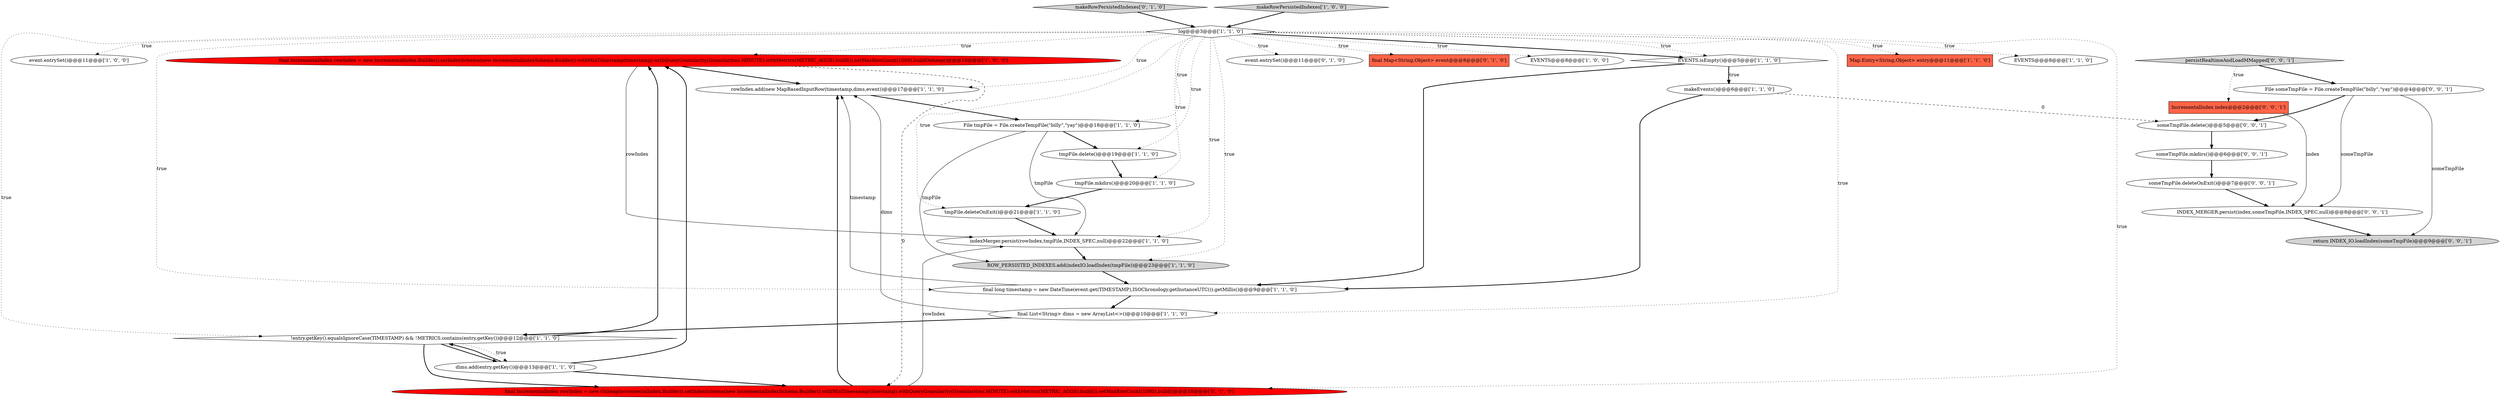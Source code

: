 digraph {
20 [style = filled, label = "makeRowPersistedIndexes['0', '1', '0']", fillcolor = lightgray, shape = diamond image = "AAA0AAABBB2BBB"];
14 [style = filled, label = "makeRowPersistedIndexes['1', '0', '0']", fillcolor = lightgray, shape = diamond image = "AAA0AAABBB1BBB"];
7 [style = filled, label = "final IncrementalIndex rowIndex = new IncrementalIndex.Builder().setIndexSchema(new IncrementalIndexSchema.Builder().withMinTimestamp(timestamp).withQueryGranularity(Granularities.MINUTE).withMetrics(METRIC_AGGS).build()).setMaxRowCount(1000).buildOnheap()@@@16@@@['1', '0', '0']", fillcolor = red, shape = ellipse image = "AAA1AAABBB1BBB"];
2 [style = filled, label = "event.entrySet()@@@11@@@['1', '0', '0']", fillcolor = white, shape = ellipse image = "AAA0AAABBB1BBB"];
18 [style = filled, label = "tmpFile.mkdirs()@@@20@@@['1', '1', '0']", fillcolor = white, shape = ellipse image = "AAA0AAABBB1BBB"];
12 [style = filled, label = "tmpFile.deleteOnExit()@@@21@@@['1', '1', '0']", fillcolor = white, shape = ellipse image = "AAA0AAABBB1BBB"];
25 [style = filled, label = "someTmpFile.mkdirs()@@@6@@@['0', '0', '1']", fillcolor = white, shape = ellipse image = "AAA0AAABBB3BBB"];
19 [style = filled, label = "!entry.getKey().equalsIgnoreCase(TIMESTAMP) && !METRICS.contains(entry.getKey())@@@12@@@['1', '1', '0']", fillcolor = white, shape = diamond image = "AAA0AAABBB1BBB"];
11 [style = filled, label = "log@@@3@@@['1', '1', '0']", fillcolor = white, shape = diamond image = "AAA0AAABBB1BBB"];
4 [style = filled, label = "File tmpFile = File.createTempFile(\"billy\",\"yay\")@@@18@@@['1', '1', '0']", fillcolor = white, shape = ellipse image = "AAA0AAABBB1BBB"];
9 [style = filled, label = "rowIndex.add(new MapBasedInputRow(timestamp,dims,event))@@@17@@@['1', '1', '0']", fillcolor = white, shape = ellipse image = "AAA0AAABBB1BBB"];
28 [style = filled, label = "someTmpFile.delete()@@@5@@@['0', '0', '1']", fillcolor = white, shape = ellipse image = "AAA0AAABBB3BBB"];
13 [style = filled, label = "final List<String> dims = new ArrayList<>()@@@10@@@['1', '1', '0']", fillcolor = white, shape = ellipse image = "AAA0AAABBB1BBB"];
16 [style = filled, label = "tmpFile.delete()@@@19@@@['1', '1', '0']", fillcolor = white, shape = ellipse image = "AAA0AAABBB1BBB"];
26 [style = filled, label = "someTmpFile.deleteOnExit()@@@7@@@['0', '0', '1']", fillcolor = white, shape = ellipse image = "AAA0AAABBB3BBB"];
17 [style = filled, label = "EVENTS.isEmpty()@@@5@@@['1', '1', '0']", fillcolor = white, shape = diamond image = "AAA0AAABBB1BBB"];
5 [style = filled, label = "makeEvents()@@@6@@@['1', '1', '0']", fillcolor = white, shape = ellipse image = "AAA0AAABBB1BBB"];
23 [style = filled, label = "final IncrementalIndex rowIndex = new OnheapIncrementalIndex.Builder().setIndexSchema(new IncrementalIndexSchema.Builder().withMinTimestamp(timestamp).withQueryGranularity(Granularities.MINUTE).withMetrics(METRIC_AGGS).build()).setMaxRowCount(1000).build()@@@16@@@['0', '1', '0']", fillcolor = red, shape = ellipse image = "AAA1AAABBB2BBB"];
24 [style = filled, label = "persistRealtimeAndLoadMMapped['0', '0', '1']", fillcolor = lightgray, shape = diamond image = "AAA0AAABBB3BBB"];
22 [style = filled, label = "event.entrySet()@@@11@@@['0', '1', '0']", fillcolor = white, shape = ellipse image = "AAA0AAABBB2BBB"];
1 [style = filled, label = "dims.add(entry.getKey())@@@13@@@['1', '1', '0']", fillcolor = white, shape = ellipse image = "AAA0AAABBB1BBB"];
21 [style = filled, label = "final Map<String,Object> event@@@8@@@['0', '1', '0']", fillcolor = tomato, shape = box image = "AAA0AAABBB2BBB"];
27 [style = filled, label = "File someTmpFile = File.createTempFile(\"billy\",\"yay\")@@@4@@@['0', '0', '1']", fillcolor = white, shape = ellipse image = "AAA0AAABBB3BBB"];
3 [style = filled, label = "EVENTS@@@8@@@['1', '0', '0']", fillcolor = white, shape = ellipse image = "AAA0AAABBB1BBB"];
31 [style = filled, label = "return INDEX_IO.loadIndex(someTmpFile)@@@9@@@['0', '0', '1']", fillcolor = lightgray, shape = ellipse image = "AAA0AAABBB3BBB"];
30 [style = filled, label = "IncrementalIndex index@@@2@@@['0', '0', '1']", fillcolor = tomato, shape = box image = "AAA0AAABBB3BBB"];
10 [style = filled, label = "indexMerger.persist(rowIndex,tmpFile,INDEX_SPEC,null)@@@22@@@['1', '1', '0']", fillcolor = white, shape = ellipse image = "AAA0AAABBB1BBB"];
0 [style = filled, label = "final long timestamp = new DateTime(event.get(TIMESTAMP),ISOChronology.getInstanceUTC()).getMillis()@@@9@@@['1', '1', '0']", fillcolor = white, shape = ellipse image = "AAA0AAABBB1BBB"];
8 [style = filled, label = "Map.Entry<String,Object> entry@@@11@@@['1', '1', '0']", fillcolor = tomato, shape = box image = "AAA0AAABBB1BBB"];
29 [style = filled, label = "INDEX_MERGER.persist(index,someTmpFile,INDEX_SPEC,null)@@@8@@@['0', '0', '1']", fillcolor = white, shape = ellipse image = "AAA0AAABBB3BBB"];
15 [style = filled, label = "EVENTS@@@8@@@['1', '1', '0']", fillcolor = white, shape = ellipse image = "AAA0AAABBB1BBB"];
6 [style = filled, label = "ROW_PERSISTED_INDEXES.add(indexIO.loadIndex(tmpFile))@@@23@@@['1', '1', '0']", fillcolor = lightgray, shape = ellipse image = "AAA0AAABBB1BBB"];
11->7 [style = dotted, label="true"];
19->1 [style = dotted, label="true"];
17->5 [style = bold, label=""];
4->10 [style = solid, label="tmpFile"];
16->18 [style = bold, label=""];
7->23 [style = dashed, label="0"];
0->13 [style = bold, label=""];
4->6 [style = solid, label="tmpFile"];
11->10 [style = dotted, label="true"];
26->29 [style = bold, label=""];
9->4 [style = bold, label=""];
27->28 [style = bold, label=""];
11->12 [style = dotted, label="true"];
11->23 [style = dotted, label="true"];
29->31 [style = bold, label=""];
11->17 [style = dotted, label="true"];
18->12 [style = bold, label=""];
13->9 [style = solid, label="dims"];
11->9 [style = dotted, label="true"];
24->30 [style = dotted, label="true"];
6->0 [style = bold, label=""];
11->13 [style = dotted, label="true"];
11->4 [style = dotted, label="true"];
11->18 [style = dotted, label="true"];
11->22 [style = dotted, label="true"];
1->7 [style = bold, label=""];
10->6 [style = bold, label=""];
0->9 [style = solid, label="timestamp"];
1->23 [style = bold, label=""];
7->9 [style = bold, label=""];
19->1 [style = bold, label=""];
13->19 [style = bold, label=""];
11->2 [style = dotted, label="true"];
12->10 [style = bold, label=""];
17->0 [style = bold, label=""];
5->28 [style = dashed, label="0"];
27->29 [style = solid, label="someTmpFile"];
5->0 [style = bold, label=""];
11->6 [style = dotted, label="true"];
19->23 [style = bold, label=""];
11->0 [style = dotted, label="true"];
25->26 [style = bold, label=""];
11->16 [style = dotted, label="true"];
28->25 [style = bold, label=""];
11->17 [style = bold, label=""];
7->10 [style = solid, label="rowIndex"];
11->8 [style = dotted, label="true"];
11->19 [style = dotted, label="true"];
11->21 [style = dotted, label="true"];
1->19 [style = bold, label=""];
11->15 [style = dotted, label="true"];
11->3 [style = dotted, label="true"];
23->9 [style = bold, label=""];
14->11 [style = bold, label=""];
19->7 [style = bold, label=""];
24->27 [style = bold, label=""];
23->10 [style = solid, label="rowIndex"];
30->29 [style = solid, label="index"];
27->31 [style = solid, label="someTmpFile"];
4->16 [style = bold, label=""];
20->11 [style = bold, label=""];
17->5 [style = dotted, label="true"];
}
